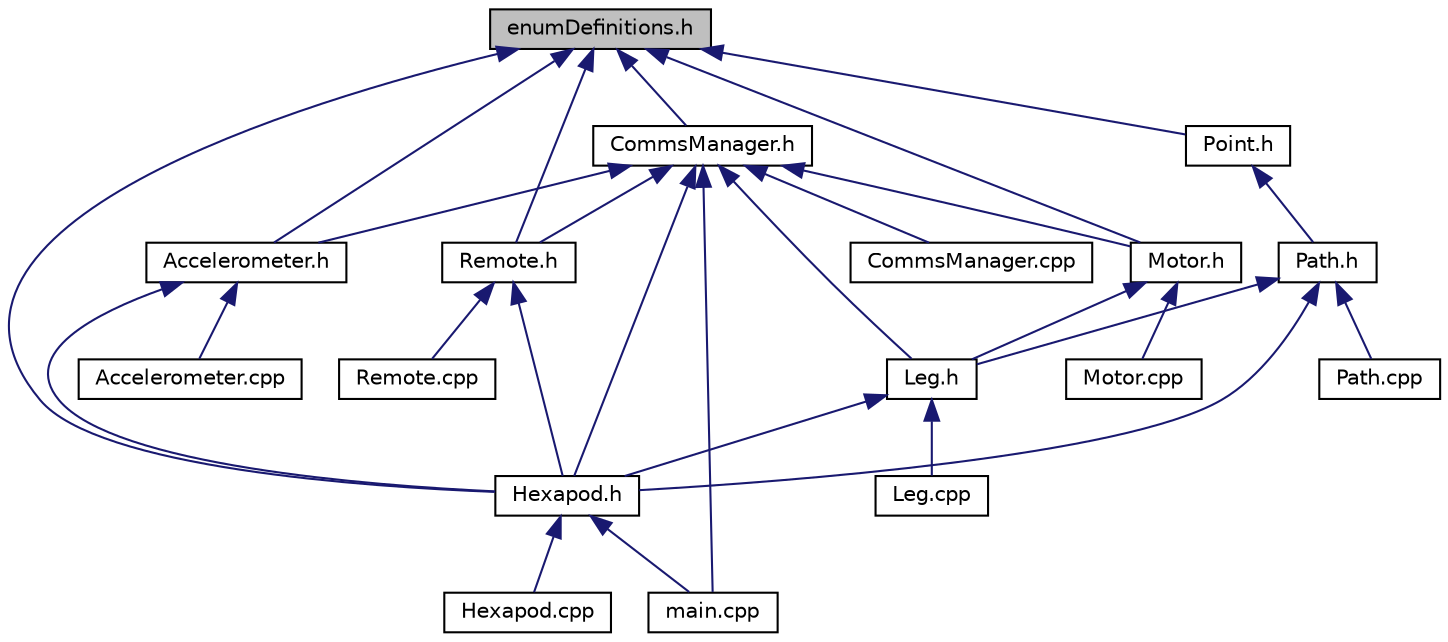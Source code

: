 digraph "enumDefinitions.h"
{
  edge [fontname="Helvetica",fontsize="10",labelfontname="Helvetica",labelfontsize="10"];
  node [fontname="Helvetica",fontsize="10",shape=record];
  Node2 [label="enumDefinitions.h",height=0.2,width=0.4,color="black", fillcolor="grey75", style="filled", fontcolor="black"];
  Node2 -> Node3 [dir="back",color="midnightblue",fontsize="10",style="solid",fontname="Helvetica"];
  Node3 [label="Accelerometer.h",height=0.2,width=0.4,color="black", fillcolor="white", style="filled",URL="$_accelerometer_8h.html",tooltip="Accelerometer.h class. "];
  Node3 -> Node4 [dir="back",color="midnightblue",fontsize="10",style="solid",fontname="Helvetica"];
  Node4 [label="Hexapod.h",height=0.2,width=0.4,color="black", fillcolor="white", style="filled",URL="$_hexapod_8h.html",tooltip="Hexapod class. "];
  Node4 -> Node5 [dir="back",color="midnightblue",fontsize="10",style="solid",fontname="Helvetica"];
  Node5 [label="Hexapod.cpp",height=0.2,width=0.4,color="black", fillcolor="white", style="filled",URL="$_hexapod_8cpp.html",tooltip="Hexapod class functions. "];
  Node4 -> Node6 [dir="back",color="midnightblue",fontsize="10",style="solid",fontname="Helvetica"];
  Node6 [label="main.cpp",height=0.2,width=0.4,color="black", fillcolor="white", style="filled",URL="$main_8cpp.html",tooltip="main function "];
  Node3 -> Node7 [dir="back",color="midnightblue",fontsize="10",style="solid",fontname="Helvetica"];
  Node7 [label="Accelerometer.cpp",height=0.2,width=0.4,color="black", fillcolor="white", style="filled",URL="$_accelerometer_8cpp.html",tooltip="Accelerometer class functions. "];
  Node2 -> Node8 [dir="back",color="midnightblue",fontsize="10",style="solid",fontname="Helvetica"];
  Node8 [label="CommsManager.h",height=0.2,width=0.4,color="black", fillcolor="white", style="filled",URL="$_comms_manager_8h.html",tooltip="CommsManager class. "];
  Node8 -> Node3 [dir="back",color="midnightblue",fontsize="10",style="solid",fontname="Helvetica"];
  Node8 -> Node9 [dir="back",color="midnightblue",fontsize="10",style="solid",fontname="Helvetica"];
  Node9 [label="Remote.h",height=0.2,width=0.4,color="black", fillcolor="white", style="filled",URL="$_remote_8h.html",tooltip="Remote class. "];
  Node9 -> Node4 [dir="back",color="midnightblue",fontsize="10",style="solid",fontname="Helvetica"];
  Node9 -> Node10 [dir="back",color="midnightblue",fontsize="10",style="solid",fontname="Helvetica"];
  Node10 [label="Remote.cpp",height=0.2,width=0.4,color="black", fillcolor="white", style="filled",URL="$_remote_8cpp.html",tooltip="Remote class functions. "];
  Node8 -> Node11 [dir="back",color="midnightblue",fontsize="10",style="solid",fontname="Helvetica"];
  Node11 [label="Motor.h",height=0.2,width=0.4,color="black", fillcolor="white", style="filled",URL="$_motor_8h.html",tooltip="Motor class. "];
  Node11 -> Node12 [dir="back",color="midnightblue",fontsize="10",style="solid",fontname="Helvetica"];
  Node12 [label="Leg.h",height=0.2,width=0.4,color="black", fillcolor="white", style="filled",URL="$_leg_8h.html",tooltip="Leg class. "];
  Node12 -> Node4 [dir="back",color="midnightblue",fontsize="10",style="solid",fontname="Helvetica"];
  Node12 -> Node13 [dir="back",color="midnightblue",fontsize="10",style="solid",fontname="Helvetica"];
  Node13 [label="Leg.cpp",height=0.2,width=0.4,color="black", fillcolor="white", style="filled",URL="$_leg_8cpp.html",tooltip="Leg class functions. "];
  Node11 -> Node14 [dir="back",color="midnightblue",fontsize="10",style="solid",fontname="Helvetica"];
  Node14 [label="Motor.cpp",height=0.2,width=0.4,color="black", fillcolor="white", style="filled",URL="$_motor_8cpp.html",tooltip="Motor class functions. "];
  Node8 -> Node12 [dir="back",color="midnightblue",fontsize="10",style="solid",fontname="Helvetica"];
  Node8 -> Node4 [dir="back",color="midnightblue",fontsize="10",style="solid",fontname="Helvetica"];
  Node8 -> Node15 [dir="back",color="midnightblue",fontsize="10",style="solid",fontname="Helvetica"];
  Node15 [label="CommsManager.cpp",height=0.2,width=0.4,color="black", fillcolor="white", style="filled",URL="$_comms_manager_8cpp.html",tooltip="CommsManager class functions. "];
  Node8 -> Node6 [dir="back",color="midnightblue",fontsize="10",style="solid",fontname="Helvetica"];
  Node2 -> Node4 [dir="back",color="midnightblue",fontsize="10",style="solid",fontname="Helvetica"];
  Node2 -> Node9 [dir="back",color="midnightblue",fontsize="10",style="solid",fontname="Helvetica"];
  Node2 -> Node16 [dir="back",color="midnightblue",fontsize="10",style="solid",fontname="Helvetica"];
  Node16 [label="Point.h",height=0.2,width=0.4,color="black", fillcolor="white", style="filled",URL="$_point_8h.html",tooltip="Point class. "];
  Node16 -> Node17 [dir="back",color="midnightblue",fontsize="10",style="solid",fontname="Helvetica"];
  Node17 [label="Path.h",height=0.2,width=0.4,color="black", fillcolor="white", style="filled",URL="$_path_8h.html",tooltip="Path class. "];
  Node17 -> Node4 [dir="back",color="midnightblue",fontsize="10",style="solid",fontname="Helvetica"];
  Node17 -> Node12 [dir="back",color="midnightblue",fontsize="10",style="solid",fontname="Helvetica"];
  Node17 -> Node18 [dir="back",color="midnightblue",fontsize="10",style="solid",fontname="Helvetica"];
  Node18 [label="Path.cpp",height=0.2,width=0.4,color="black", fillcolor="white", style="filled",URL="$_path_8cpp.html",tooltip="Path class functions. "];
  Node2 -> Node11 [dir="back",color="midnightblue",fontsize="10",style="solid",fontname="Helvetica"];
}
